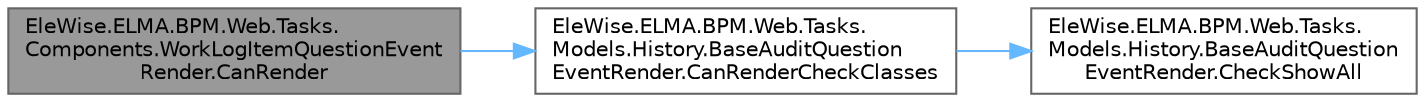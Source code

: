 digraph "EleWise.ELMA.BPM.Web.Tasks.Components.WorkLogItemQuestionEventRender.CanRender"
{
 // LATEX_PDF_SIZE
  bgcolor="transparent";
  edge [fontname=Helvetica,fontsize=10,labelfontname=Helvetica,labelfontsize=10];
  node [fontname=Helvetica,fontsize=10,shape=box,height=0.2,width=0.4];
  rankdir="LR";
  Node1 [id="Node000001",label="EleWise.ELMA.BPM.Web.Tasks.\lComponents.WorkLogItemQuestionEvent\lRender.CanRender",height=0.2,width=0.4,color="gray40", fillcolor="grey60", style="filled", fontcolor="black",tooltip="Может ли класс обработать данное событие"];
  Node1 -> Node2 [id="edge1_Node000001_Node000002",color="steelblue1",style="solid",tooltip=" "];
  Node2 [id="Node000002",label="EleWise.ELMA.BPM.Web.Tasks.\lModels.History.BaseAuditQuestion\lEventRender.CanRenderCheckClasses",height=0.2,width=0.4,color="grey40", fillcolor="white", style="filled",URL="$class_ele_wise_1_1_e_l_m_a_1_1_b_p_m_1_1_web_1_1_tasks_1_1_models_1_1_history_1_1_base_audit_question_event_render.html#aa6144fa2dafda51cda93df5caea19a07",tooltip="Проверить typeUid типа на соответствие с наследниками"];
  Node2 -> Node3 [id="edge2_Node000002_Node000003",color="steelblue1",style="solid",tooltip=" "];
  Node3 [id="Node000003",label="EleWise.ELMA.BPM.Web.Tasks.\lModels.History.BaseAuditQuestion\lEventRender.CheckShowAll",height=0.2,width=0.4,color="grey40", fillcolor="white", style="filled",URL="$class_ele_wise_1_1_e_l_m_a_1_1_b_p_m_1_1_web_1_1_tasks_1_1_models_1_1_history_1_1_base_audit_question_event_render.html#ae8c66bbe24e2c36172676e2d6c435c28",tooltip="Проверить флаг \"Показывать всем\"."];
}
